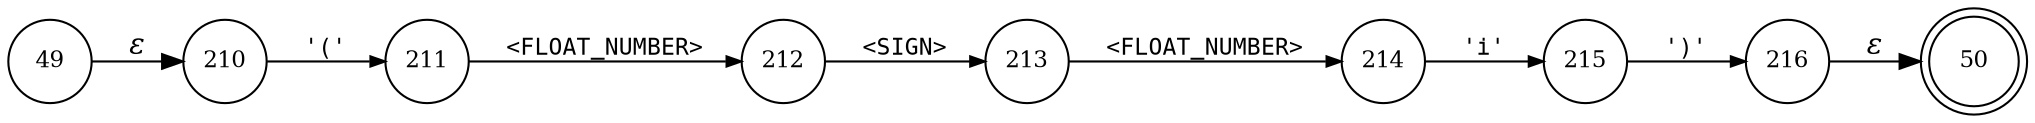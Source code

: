 digraph ATN {
rankdir=LR;
s50[fontsize=11, label="50", shape=doublecircle, fixedsize=true, width=.6];
s49[fontsize=11,label="49", shape=circle, fixedsize=true, width=.55, peripheries=1];
s210[fontsize=11,label="210", shape=circle, fixedsize=true, width=.55, peripheries=1];
s211[fontsize=11,label="211", shape=circle, fixedsize=true, width=.55, peripheries=1];
s212[fontsize=11,label="212", shape=circle, fixedsize=true, width=.55, peripheries=1];
s213[fontsize=11,label="213", shape=circle, fixedsize=true, width=.55, peripheries=1];
s214[fontsize=11,label="214", shape=circle, fixedsize=true, width=.55, peripheries=1];
s215[fontsize=11,label="215", shape=circle, fixedsize=true, width=.55, peripheries=1];
s216[fontsize=11,label="216", shape=circle, fixedsize=true, width=.55, peripheries=1];
s49 -> s210 [fontname="Times-Italic", label="&epsilon;"];
s210 -> s211 [fontsize=11, fontname="Courier", arrowsize=.7, label = "'('", arrowhead = normal];
s211 -> s212 [fontsize=11, fontname="Courier", arrowsize=.7, label = "<FLOAT_NUMBER>", arrowhead = normal];
s212 -> s213 [fontsize=11, fontname="Courier", arrowsize=.7, label = "<SIGN>", arrowhead = normal];
s213 -> s214 [fontsize=11, fontname="Courier", arrowsize=.7, label = "<FLOAT_NUMBER>", arrowhead = normal];
s214 -> s215 [fontsize=11, fontname="Courier", arrowsize=.7, label = "'i'", arrowhead = normal];
s215 -> s216 [fontsize=11, fontname="Courier", arrowsize=.7, label = "')'", arrowhead = normal];
s216 -> s50 [fontname="Times-Italic", label="&epsilon;"];
}